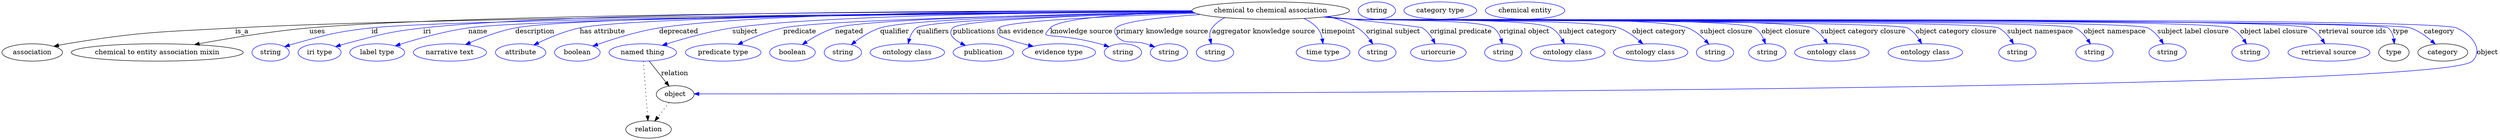 digraph {
	graph [bb="0,0,5147.4,283"];
	node [label="\N"];
	"chemical to chemical association"	[height=0.5,
		label="chemical to chemical association",
		pos="2615.4,265",
		width=4.5135];
	association	[height=0.5,
		pos="62.394,178",
		width=1.7332];
	"chemical to chemical association" -> association	[label=is_a,
		lp="495.39,221.5",
		pos="e,107.14,190.57 2453.6,262.99 2024.6,260.06 864.54,250.33 481.39,229 326.72,220.39 287.25,221.19 134.39,196 128.71,195.06 122.81,\
193.93 116.94,192.71"];
	"chemical to entity association mixin"	[height=0.5,
		pos="320.39,178",
		width=4.9287];
	"chemical to chemical association" -> "chemical to entity association mixin"	[label=uses,
		lp="650.89,221.5",
		pos="e,397.12,194.3 2453,264.07 2045.3,263.76 985.72,259.92 634.39,229 557.01,222.19 469.83,207.76 406.99,196.14"];
	id	[color=blue,
		height=0.5,
		label=string,
		pos="554.39,178",
		width=1.0652];
	"chemical to chemical association" -> id	[color=blue,
		label=id,
		lp="769.39,221.5",
		pos="e,583.38,189.98 2454,262.66 2033.9,258.92 927.63,247.44 762.39,229 690.23,220.95 672.34,215.5 602.39,196 599.29,195.13 596.09,194.17 \
592.89,193.15",
		style=solid];
	iri	[color=blue,
		height=0.5,
		label="iri type",
		pos="655.39,178",
		width=1.2277];
	"chemical to chemical association" -> iri	[color=blue,
		label=iri,
		lp="877.39,221.5",
		pos="e,688.31,190.17 2453,264.52 2080.4,265.1 1173,262.87 869.39,229 796.8,220.9 779.05,214.52 708.39,196 705.02,195.12 701.54,194.14 \
698.06,193.12",
		style=solid];
	name	[color=blue,
		height=0.5,
		label="label type",
		pos="774.39,178",
		width=1.5707];
	"chemical to chemical association" -> name	[color=blue,
		label=name,
		lp="982.39,221.5",
		pos="e,811.66,191.74 2453.9,262.77 2066.8,259.51 1107,249.46 962.39,229 913.43,222.07 858.98,206.71 821.33,194.83",
		style=solid];
	description	[color=blue,
		height=0.5,
		label="narrative text",
		pos="924.39,178",
		width=2.0943];
	"chemical to chemical association" -> description	[color=blue,
		label=description,
		lp="1098.9,221.5",
		pos="e,956.28,194.37 2453.3,263.42 2082.2,261.64 1192.3,254.73 1058.4,229 1026.1,222.8 991.45,209.66 965.45,198.41",
		style=solid];
	"has attribute"	[color=blue,
		height=0.5,
		label=attribute,
		pos="1069.4,178",
		width=1.4443];
	"chemical to chemical association" -> "has attribute"	[color=blue,
		label="has attribute",
		lp="1238.4,221.5",
		pos="e,1096.6,193.51 2453.6,263.33 2106.5,261.41 1311.9,254.27 1191.4,229 1161.5,222.72 1129.5,209.38 1105.9,198.06",
		style=solid];
	deprecated	[color=blue,
		height=0.5,
		label=boolean,
		pos="1186.4,178",
		width=1.2999];
	"chemical to chemical association" -> deprecated	[color=blue,
		label=deprecated,
		lp="1394.9,221.5",
		pos="e,1218.3,191.29 2452.8,264.66 2161.3,264.98 1561,261.48 1354.4,229 1310.2,222.05 1261.4,206.6 1227.8,194.7",
		style=solid];
	subject	[color=blue,
		height=0.5,
		label="named thing",
		pos="1320.4,178",
		width=1.9318];
	"chemical to chemical association" -> subject	[color=blue,
		label=subject,
		lp="1531.4,221.5",
		pos="e,1360.6,192.78 2453.4,263.51 2190.7,261.94 1683.2,255.46 1505.4,229 1458.9,222.08 1407.4,207.58 1370.6,195.97",
		style=solid];
	predicate	[color=blue,
		height=0.5,
		label="predicate type",
		pos="1486.4,178",
		width=2.1665];
	"chemical to chemical association" -> predicate	[color=blue,
		label=predicate,
		lp="1643.4,221.5",
		pos="e,1516.8,194.87 2455.9,261.51 2192.9,256.95 1689.6,246.13 1609.4,229 1580.5,222.82 1549.6,210.27 1526.1,199.3",
		style=solid];
	negated	[color=blue,
		height=0.5,
		label=boolean,
		pos="1629.4,178",
		width=1.2999];
	"chemical to chemical association" -> negated	[color=blue,
		label=negated,
		lp="1745.4,221.5",
		pos="e,1649.6,194.38 2455,261.91 2215.5,258.17 1785.1,248.78 1716.4,229 1695.5,222.98 1674.3,210.94 1658,200.18",
		style=solid];
	qualifier	[color=blue,
		height=0.5,
		label=string,
		pos="1732.4,178",
		width=1.0652];
	"chemical to chemical association" -> qualifier	[color=blue,
		label=qualifier,
		lp="1839.4,221.5",
		pos="e,1749.6,194.11 2455.8,261.57 2238.3,257.58 1869,248.07 1809.4,229 1790.7,223.01 1772.1,211.17 1757.9,200.53",
		style=solid];
	qualifiers	[color=blue,
		height=0.5,
		label="ontology class",
		pos="1865.4,178",
		width=2.1304];
	"chemical to chemical association" -> qualifiers	[color=blue,
		label=qualifiers,
		lp="1917.9,221.5",
		pos="e,1867.2,196.28 2457.3,260.81 2249.3,255.97 1907.2,245.55 1884.4,229 1876.9,223.59 1872.4,214.87 1869.7,206.21",
		style=solid];
	publications	[color=blue,
		height=0.5,
		label=publication,
		pos="2022.4,178",
		width=1.7332];
	"chemical to chemical association" -> publications	[color=blue,
		label=publications,
		lp="2003.4,221.5",
		pos="e,1985.2,192.57 2457,260.95 2268.3,256.53 1976.3,246.85 1959.4,229 1948.4,217.37 1959.9,206.12 1976,197.25",
		style=solid];
	"has evidence"	[color=blue,
		height=0.5,
		label="evidence type",
		pos="2178.4,178",
		width=2.0943];
	"chemical to chemical association" -> "has evidence"	[color=blue,
		label="has evidence",
		lp="2100.9,221.5",
		pos="e,2125.2,190.86 2460.5,259.51 2299.3,254.06 2068.2,243.73 2054.4,229 2049.8,224.14 2050.4,219.32 2054.4,214 2058.5,208.58 2086.7,\
200.4 2115.2,193.32",
		style=solid];
	"knowledge source"	[color=blue,
		height=0.5,
		label=string,
		pos="2310.4,178",
		width=1.0652];
	"chemical to chemical association" -> "knowledge source"	[color=blue,
		label="knowledge source",
		lp="2224.9,221.5",
		pos="e,2281.7,190.03 2454.8,262.14 2332.1,259 2180.5,250.71 2160.4,229 2135.1,201.74 2159.3,223.14 2262.4,196 2265.6,195.17 2268.8,194.22 \
2272.1,193.21",
		style=solid];
	"primary knowledge source"	[color=blue,
		height=0.5,
		label=string,
		pos="2405.4,178",
		width=1.0652];
	"chemical to chemical association" -> "primary knowledge source"	[color=blue,
		label="primary knowledge source",
		lp="2391.4,221.5",
		pos="e,2376,189.68 2470.2,256.83 2391.8,251.43 2308.6,242.59 2296.4,229 2291.9,224.04 2292.4,219.34 2296.4,214 2313.3,191.36 2330.5,204.72 \
2357.4,196 2360.3,195.05 2363.4,194.04 2366.4,193.01",
		style=solid];
	"aggregator knowledge source"	[color=blue,
		height=0.5,
		label=string,
		pos="2500.4,178",
		width=1.0652];
	"chemical to chemical association" -> "aggregator knowledge source"	[color=blue,
		label="aggregator knowledge source",
		lp="2600.9,221.5",
		pos="e,2492.8,195.86 2520.7,250.21 2510.5,245.06 2501.3,238.18 2494.4,229 2489.4,222.42 2489,213.91 2490.3,205.78",
		style=solid];
	timepoint	[color=blue,
		height=0.5,
		label="time type",
		pos="2723.4,178",
		width=1.5346];
	"chemical to chemical association" -> timepoint	[color=blue,
		label=timepoint,
		lp="2755.4,221.5",
		pos="e,2723.2,196.16 2684.1,248.54 2694.4,243.7 2704,237.34 2711.4,229 2717,222.72 2720.1,214.29 2721.8,206.15",
		style=solid];
	"original subject"	[color=blue,
		height=0.5,
		label=string,
		pos="2835.4,178",
		width=1.0652];
	"chemical to chemical association" -> "original subject"	[color=blue,
		label="original subject",
		lp="2868.4,221.5",
		pos="e,2826.1,195.53 2734.7,252.61 2755.6,247.35 2776.3,239.8 2794.4,229 2804.7,222.83 2813.6,213.06 2820.4,203.79",
		style=solid];
	"original predicate"	[color=blue,
		height=0.5,
		label=uriorcurie,
		pos="2961.4,178",
		width=1.5887];
	"chemical to chemical association" -> "original predicate"	[color=blue,
		label="original predicate",
		lp="3007.9,221.5",
		pos="e,2954.6,196.3 2730.6,252.25 2818,243.16 2924,231.67 2928.4,229 2937.5,223.44 2944.6,214.32 2949.8,205.39",
		style=solid];
	"original object"	[color=blue,
		height=0.5,
		label=string,
		pos="3095.4,178",
		width=1.0652];
	"chemical to chemical association" -> "original object"	[color=blue,
		label="original object",
		lp="3138.9,221.5",
		pos="e,3093.2,196.26 2729.6,252.13 2748.9,250.29 2768.7,248.51 2787.4,247 2819.4,244.42 3049.4,247.79 3075.4,229 3082.9,223.56 3087.6,\
214.83 3090.5,206.18",
		style=solid];
	"subject category"	[color=blue,
		height=0.5,
		label="ontology class",
		pos="3228.4,178",
		width=2.1304];
	"chemical to chemical association" -> "subject category"	[color=blue,
		label="subject category",
		lp="3269.9,221.5",
		pos="e,3221.7,196.08 2728.2,251.97 2747.9,250.12 2768.2,248.37 2787.4,247 2832.5,243.77 3154.9,251.05 3194.4,229 3204,223.63 3211.5,214.25 \
3216.9,205.06",
		style=solid];
	"object category"	[color=blue,
		height=0.5,
		label="ontology class",
		pos="3399.4,178",
		width=2.1304];
	"chemical to chemical association" -> "object category"	[color=blue,
		label="object category",
		lp="3416.9,221.5",
		pos="e,3383.5,195.61 2727.3,251.87 2747.3,250.01 2767.9,248.28 2787.4,247 2848,243.01 3276.2,249.28 3333.4,229 3349.1,223.42 3364.2,212.61 \
3375.9,202.46",
		style=solid];
	"subject closure"	[color=blue,
		height=0.5,
		label=string,
		pos="3532.4,178",
		width=1.0652];
	"chemical to chemical association" -> "subject closure"	[color=blue,
		label="subject closure",
		lp="3555.9,221.5",
		pos="e,3519.6,195.36 2726.3,251.85 2746.6,249.96 2767.6,248.23 2787.4,247 2863.8,242.23 3405.2,257.23 3476.4,229 3490.3,223.49 3503,212.87 \
3512.8,202.83",
		style=solid];
	"object closure"	[color=blue,
		height=0.5,
		label=string,
		pos="3640.4,178",
		width=1.0652];
	"chemical to chemical association" -> "object closure"	[color=blue,
		label="object closure",
		lp="3678.4,221.5",
		pos="e,3636.4,196.04 2726.3,251.77 2746.6,249.9 2767.6,248.19 2787.4,247 2833.3,244.24 3575.4,253.28 3614.4,229 3622.9,223.69 3628.8,\
214.58 3632.8,205.58",
		style=solid];
	"subject category closure"	[color=blue,
		height=0.5,
		label="ontology class",
		pos="3773.4,178",
		width=2.1304];
	"chemical to chemical association" -> "subject category closure"	[color=blue,
		label="subject category closure",
		lp="3837.9,221.5",
		pos="e,3764.5,196.27 2725.9,251.77 2746.3,249.88 2767.5,248.17 2787.4,247 2839.8,243.92 3685.1,251.91 3732.4,229 3743.2,223.75 3752.2,\
214.13 3758.9,204.72",
		style=solid];
	"object category closure"	[color=blue,
		height=0.5,
		label="ontology class",
		pos="3966.4,178",
		width=2.1304];
	"chemical to chemical association" -> "object category closure"	[color=blue,
		label="object category closure",
		lp="4029.9,221.5",
		pos="e,3958.8,196.24 2725.9,251.72 2746.3,249.83 2767.5,248.14 2787.4,247 2819.1,245.19 3901.2,243.5 3929.4,229 3939.6,223.76 3947.7,\
214.28 3953.7,204.97",
		style=solid];
	"subject namespace"	[color=blue,
		height=0.5,
		label=string,
		pos="4156.4,178",
		width=1.0652];
	"chemical to chemical association" -> "subject namespace"	[color=blue,
		label="subject namespace",
		lp="4203.4,221.5",
		pos="e,4148.4,195.78 2725.4,251.72 2746,249.83 2767.3,248.13 2787.4,247 2824.3,244.93 4084.3,245.43 4117.4,229 4128.1,223.68 4136.8,213.86 \
4143.2,204.32",
		style=solid];
	"object namespace"	[color=blue,
		height=0.5,
		label=string,
		pos="4315.4,178",
		width=1.0652];
	"chemical to chemical association" -> "object namespace"	[color=blue,
		label="object namespace",
		lp="4357.4,221.5",
		pos="e,4307.1,195.8 2725.4,251.7 2746,249.81 2767.3,248.11 2787.4,247 2828.7,244.71 4238.2,247.13 4275.4,229 4286.3,223.7 4295.1,213.88 \
4301.7,204.34",
		style=solid];
	"subject label closure"	[color=blue,
		height=0.5,
		label=string,
		pos="4466.4,178",
		width=1.0652];
	"chemical to chemical association" -> "subject label closure"	[color=blue,
		label="subject label closure",
		lp="4519.4,221.5",
		pos="e,4457.8,195.81 2725.4,251.68 2746,249.79 2767.3,248.1 2787.4,247 2832.8,244.51 4384.4,248.69 4425.4,229 4436.4,223.72 4445.4,213.91 \
4452.2,204.36",
		style=solid];
	"object label closure"	[color=blue,
		height=0.5,
		label=string,
		pos="4637.4,178",
		width=1.0652];
	"chemical to chemical association" -> "object label closure"	[color=blue,
		label="object label closure",
		lp="4685.9,221.5",
		pos="e,4629.1,195.8 2725.4,251.67 2746,249.77 2767.3,248.09 2787.4,247 2837.6,244.27 4552.2,251.01 4597.4,229 4608.3,223.71 4617.1,213.9 \
4623.7,204.35",
		style=solid];
	"retrieval source ids"	[color=blue,
		height=0.5,
		label="retrieval source",
		pos="4799.4,178",
		width=2.347];
	"chemical to chemical association" -> "retrieval source ids"	[color=blue,
		label="retrieval source ids",
		lp="4847.9,221.5",
		pos="e,4790.8,196.3 2724.9,251.69 2745.7,249.79 2767.2,248.09 2787.4,247 2842.1,244.05 4710.1,252.96 4759.4,229 4770.1,223.79 4778.9,\
214.18 4785.4,204.76",
		style=solid];
	type	[height=0.5,
		pos="4933.4,178",
		width=0.86659];
	"chemical to chemical association" -> type	[color=blue,
		label=type,
		lp="4947.4,221.5",
		pos="e,4934.2,196.19 2724.9,251.68 2745.7,249.78 2767.2,248.08 2787.4,247 2817,245.42 4898.2,247.45 4921.4,229 4928.2,223.55 4931.6,214.93 \
4933.2,206.38",
		style=solid];
	category	[height=0.5,
		pos="5034.4,178",
		width=1.4263];
	"chemical to chemical association" -> category	[color=blue,
		label=category,
		lp="5026.9,221.5",
		pos="e,5018.8,195.26 2724.9,251.68 2745.7,249.77 2767.2,248.08 2787.4,247 2847.9,243.77 4910,248.32 4967.4,229 4983.6,223.55 4999.1,212.52 \
5011.1,202.21",
		style=solid];
	object	[height=0.5,
		pos="1387.4,91",
		width=1.0832];
	"chemical to chemical association" -> object	[color=blue,
		label=object,
		lp="5125.4,178",
		pos="e,1426.4,91.958 2724.9,251.67 2745.7,249.77 2767.2,248.08 2787.4,247 2850.5,243.64 5004.3,253.86 5062.4,229 5093.5,215.7 5118.1,\
184.12 5094.4,160 5027.2,91.552 1869.3,91.619 1436.4,91.95",
		style=solid];
	subject -> object	[label=relation,
		lp="1386.4,134.5",
		pos="e,1374.6,108.18 1333.6,160.21 1343.5,147.71 1357.1,130.45 1368.1,116.43"];
	relation	[height=0.5,
		pos="1332.4,18",
		width=1.2999];
	subject -> relation	[pos="e,1331.1,36.188 1321.7,159.79 1323.8,132.48 1327.8,78.994 1330.3,46.38",
		style=dotted];
	association_type	[color=blue,
		height=0.5,
		label=string,
		pos="2834.4,265",
		width=1.0652];
	association_category	[color=blue,
		height=0.5,
		label="category type",
		pos="2965.4,265",
		width=2.0762];
	object -> relation	[pos="e,1345.2,35.54 1374.9,73.889 1368,64.939 1359.2,53.617 1351.4,43.584",
		style=dotted];
	"chemical to chemical association_object"	[color=blue,
		height=0.5,
		label="chemical entity",
		pos="3140.4,265",
		width=2.2748];
}
